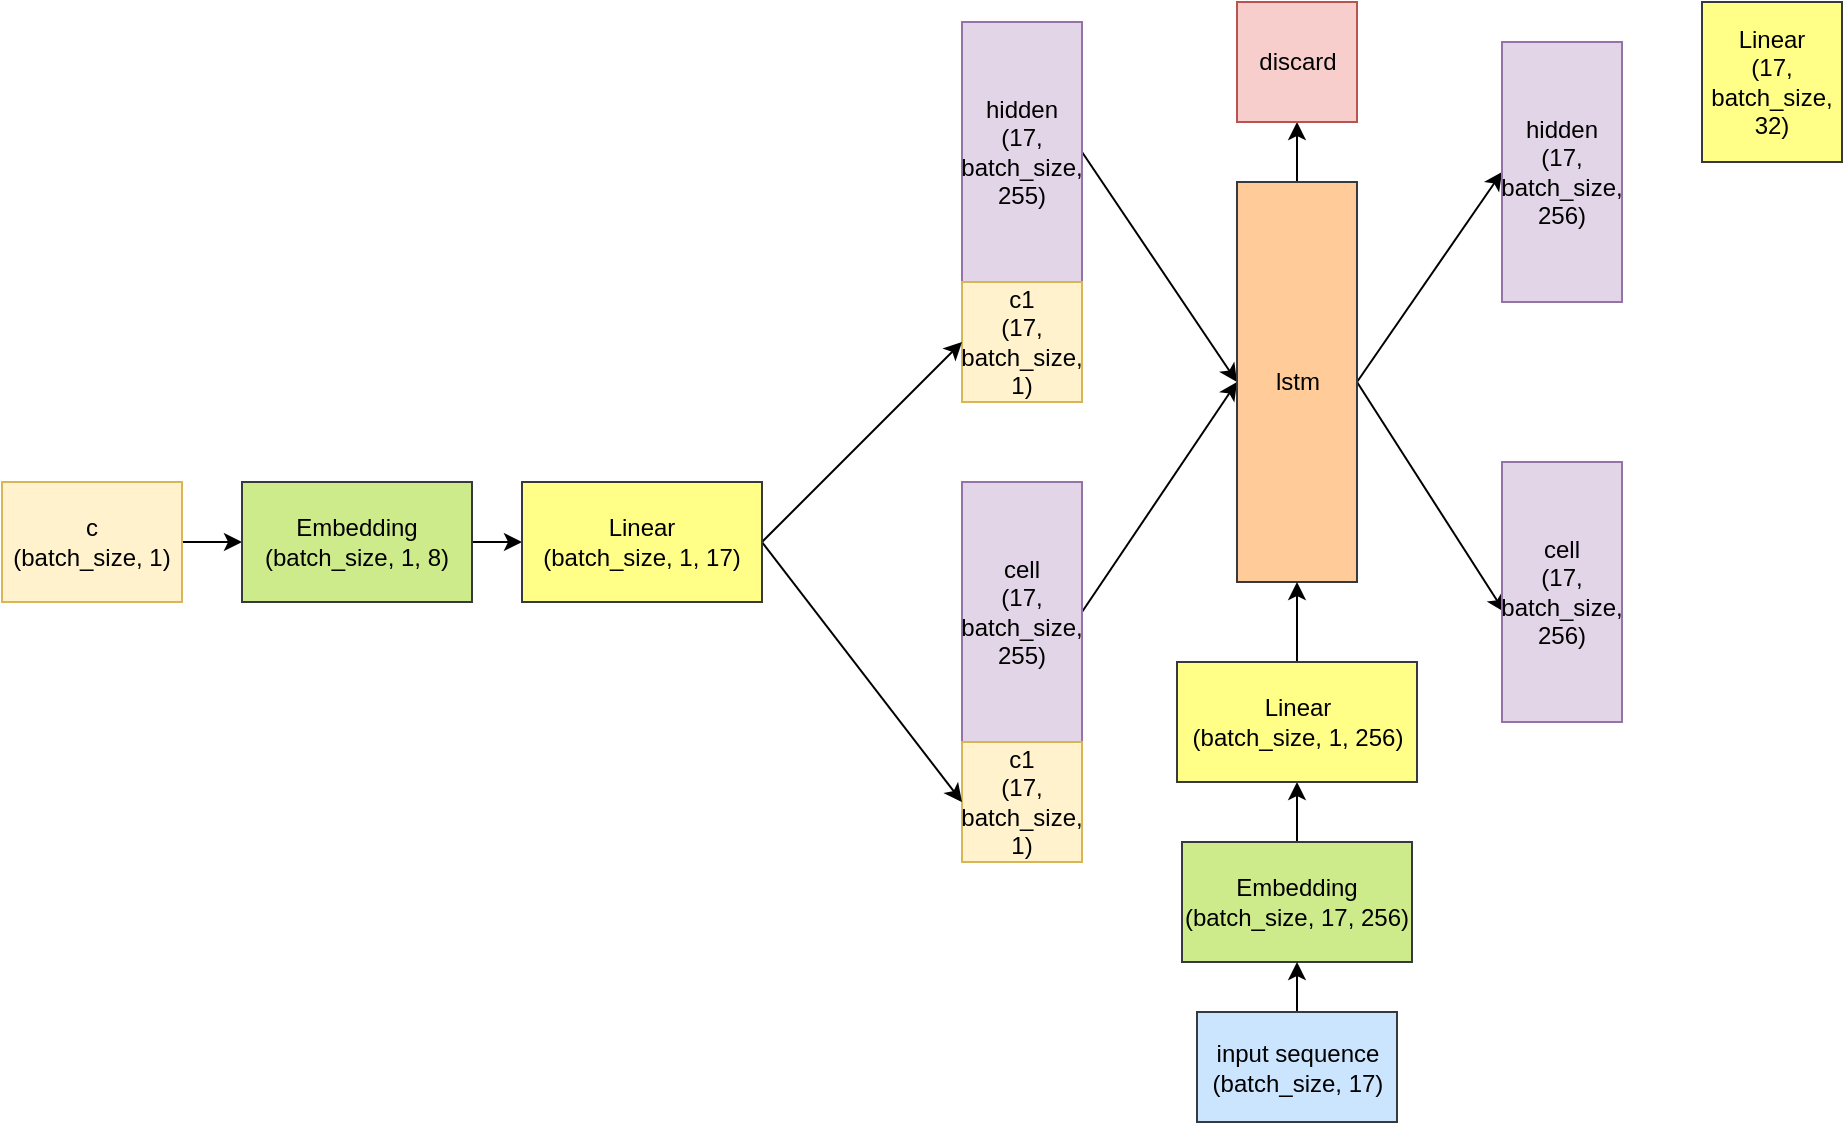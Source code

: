 <mxfile version="14.9.6" type="device"><diagram id="ovm2-yIHc0HJ-dSI8FUm" name="Page-1"><mxGraphModel dx="1046" dy="617" grid="1" gridSize="10" guides="1" tooltips="1" connect="1" arrows="1" fold="1" page="1" pageScale="1" pageWidth="3300" pageHeight="4681" math="0" shadow="0"><root><mxCell id="0"/><mxCell id="1" parent="0"/><mxCell id="JTy5BoeM-vIvz5yCHN8--6" style="rounded=0;orthogonalLoop=1;jettySize=auto;html=1;exitX=1;exitY=0.5;exitDx=0;exitDy=0;entryX=0;entryY=0.5;entryDx=0;entryDy=0;" edge="1" parent="1" source="JTy5BoeM-vIvz5yCHN8--1" target="JTy5BoeM-vIvz5yCHN8--5"><mxGeometry relative="1" as="geometry"/></mxCell><mxCell id="JTy5BoeM-vIvz5yCHN8--1" value="hidden&lt;br&gt;(17, batch_size, 255)" style="rounded=0;whiteSpace=wrap;html=1;fillColor=#e1d5e7;strokeColor=#9673a6;" vertex="1" parent="1"><mxGeometry x="530" y="110" width="60" height="130" as="geometry"/></mxCell><mxCell id="JTy5BoeM-vIvz5yCHN8--7" style="edgeStyle=none;rounded=0;orthogonalLoop=1;jettySize=auto;html=1;exitX=1;exitY=0.5;exitDx=0;exitDy=0;entryX=0;entryY=0.5;entryDx=0;entryDy=0;" edge="1" parent="1" source="JTy5BoeM-vIvz5yCHN8--2" target="JTy5BoeM-vIvz5yCHN8--5"><mxGeometry relative="1" as="geometry"/></mxCell><mxCell id="JTy5BoeM-vIvz5yCHN8--2" value="cell&lt;br&gt;(17, batch_size, 255)" style="rounded=0;whiteSpace=wrap;html=1;fillColor=#e1d5e7;strokeColor=#9673a6;" vertex="1" parent="1"><mxGeometry x="530" y="340" width="60" height="130" as="geometry"/></mxCell><mxCell id="JTy5BoeM-vIvz5yCHN8--3" value="c1&lt;br&gt;(17, batch_size, 1)" style="rounded=0;whiteSpace=wrap;html=1;fillColor=#fff2cc;strokeColor=#d6b656;" vertex="1" parent="1"><mxGeometry x="530" y="240" width="60" height="60" as="geometry"/></mxCell><mxCell id="JTy5BoeM-vIvz5yCHN8--4" value="c1&lt;br&gt;(17, batch_size, 1)" style="rounded=0;whiteSpace=wrap;html=1;fillColor=#fff2cc;strokeColor=#d6b656;" vertex="1" parent="1"><mxGeometry x="530" y="470" width="60" height="60" as="geometry"/></mxCell><mxCell id="JTy5BoeM-vIvz5yCHN8--94" style="edgeStyle=none;rounded=0;orthogonalLoop=1;jettySize=auto;html=1;exitX=0.5;exitY=0;exitDx=0;exitDy=0;entryX=0.5;entryY=1;entryDx=0;entryDy=0;" edge="1" parent="1" source="JTy5BoeM-vIvz5yCHN8--5" target="JTy5BoeM-vIvz5yCHN8--93"><mxGeometry relative="1" as="geometry"/></mxCell><mxCell id="JTy5BoeM-vIvz5yCHN8--97" style="edgeStyle=none;rounded=0;orthogonalLoop=1;jettySize=auto;html=1;exitX=1;exitY=0.5;exitDx=0;exitDy=0;entryX=0;entryY=0.5;entryDx=0;entryDy=0;" edge="1" parent="1" source="JTy5BoeM-vIvz5yCHN8--5" target="JTy5BoeM-vIvz5yCHN8--95"><mxGeometry relative="1" as="geometry"/></mxCell><mxCell id="JTy5BoeM-vIvz5yCHN8--98" style="edgeStyle=none;rounded=0;orthogonalLoop=1;jettySize=auto;html=1;exitX=1;exitY=0.5;exitDx=0;exitDy=0;entryX=0.02;entryY=0.577;entryDx=0;entryDy=0;entryPerimeter=0;" edge="1" parent="1" source="JTy5BoeM-vIvz5yCHN8--5" target="JTy5BoeM-vIvz5yCHN8--96"><mxGeometry relative="1" as="geometry"/></mxCell><mxCell id="JTy5BoeM-vIvz5yCHN8--5" value="lstm" style="rounded=0;whiteSpace=wrap;html=1;fillColor=#ffcc99;strokeColor=#36393d;" vertex="1" parent="1"><mxGeometry x="667.5" y="190" width="60" height="200" as="geometry"/></mxCell><mxCell id="JTy5BoeM-vIvz5yCHN8--14" style="edgeStyle=none;rounded=0;orthogonalLoop=1;jettySize=auto;html=1;exitX=0.5;exitY=0;exitDx=0;exitDy=0;entryX=0.5;entryY=1;entryDx=0;entryDy=0;" edge="1" parent="1" source="JTy5BoeM-vIvz5yCHN8--8" target="JTy5BoeM-vIvz5yCHN8--12"><mxGeometry relative="1" as="geometry"/></mxCell><mxCell id="JTy5BoeM-vIvz5yCHN8--8" value="Embedding&lt;br&gt;(batch_size, 17, 256)" style="rounded=0;whiteSpace=wrap;html=1;fillColor=#cdeb8b;strokeColor=#36393d;" vertex="1" parent="1"><mxGeometry x="640" y="520" width="115" height="60" as="geometry"/></mxCell><mxCell id="JTy5BoeM-vIvz5yCHN8--10" style="edgeStyle=none;rounded=0;orthogonalLoop=1;jettySize=auto;html=1;exitX=0.5;exitY=0;exitDx=0;exitDy=0;entryX=0.5;entryY=1;entryDx=0;entryDy=0;" edge="1" parent="1" source="JTy5BoeM-vIvz5yCHN8--9" target="JTy5BoeM-vIvz5yCHN8--8"><mxGeometry relative="1" as="geometry"/></mxCell><mxCell id="JTy5BoeM-vIvz5yCHN8--9" value="input sequence&lt;br&gt;(batch_size, 17)" style="rounded=0;whiteSpace=wrap;html=1;fillColor=#cce5ff;strokeColor=#36393d;" vertex="1" parent="1"><mxGeometry x="647.5" y="605" width="100" height="55" as="geometry"/></mxCell><mxCell id="JTy5BoeM-vIvz5yCHN8--15" style="edgeStyle=none;rounded=0;orthogonalLoop=1;jettySize=auto;html=1;exitX=0.5;exitY=0;exitDx=0;exitDy=0;entryX=0.5;entryY=1;entryDx=0;entryDy=0;" edge="1" parent="1" source="JTy5BoeM-vIvz5yCHN8--12" target="JTy5BoeM-vIvz5yCHN8--5"><mxGeometry relative="1" as="geometry"/></mxCell><mxCell id="JTy5BoeM-vIvz5yCHN8--12" value="Linear&lt;br&gt;(batch_size, 1, 256)" style="rounded=0;whiteSpace=wrap;html=1;fillColor=#ffff88;strokeColor=#36393d;" vertex="1" parent="1"><mxGeometry x="637.5" y="430" width="120" height="60" as="geometry"/></mxCell><mxCell id="JTy5BoeM-vIvz5yCHN8--22" style="edgeStyle=none;rounded=0;orthogonalLoop=1;jettySize=auto;html=1;exitX=1;exitY=0.5;exitDx=0;exitDy=0;entryX=0;entryY=0.5;entryDx=0;entryDy=0;" edge="1" parent="1" source="JTy5BoeM-vIvz5yCHN8--18" target="JTy5BoeM-vIvz5yCHN8--19"><mxGeometry relative="1" as="geometry"/></mxCell><mxCell id="JTy5BoeM-vIvz5yCHN8--18" value="c&lt;br&gt;(batch_size, 1)" style="rounded=0;whiteSpace=wrap;html=1;fillColor=#fff2cc;strokeColor=#d6b656;" vertex="1" parent="1"><mxGeometry x="50" y="340" width="90" height="60" as="geometry"/></mxCell><mxCell id="JTy5BoeM-vIvz5yCHN8--89" style="edgeStyle=none;rounded=0;orthogonalLoop=1;jettySize=auto;html=1;exitX=1;exitY=0.5;exitDx=0;exitDy=0;" edge="1" parent="1" source="JTy5BoeM-vIvz5yCHN8--19" target="JTy5BoeM-vIvz5yCHN8--88"><mxGeometry relative="1" as="geometry"/></mxCell><mxCell id="JTy5BoeM-vIvz5yCHN8--19" value="Embedding&lt;br&gt;(batch_size, 1, 8)" style="rounded=0;whiteSpace=wrap;html=1;fillColor=#cdeb8b;strokeColor=#36393d;" vertex="1" parent="1"><mxGeometry x="170" y="340" width="115" height="60" as="geometry"/></mxCell><mxCell id="JTy5BoeM-vIvz5yCHN8--21" style="edgeStyle=none;rounded=0;orthogonalLoop=1;jettySize=auto;html=1;exitX=1;exitY=0.25;exitDx=0;exitDy=0;" edge="1" parent="1" source="JTy5BoeM-vIvz5yCHN8--18" target="JTy5BoeM-vIvz5yCHN8--18"><mxGeometry relative="1" as="geometry"/></mxCell><mxCell id="JTy5BoeM-vIvz5yCHN8--90" style="edgeStyle=none;rounded=0;orthogonalLoop=1;jettySize=auto;html=1;exitX=1;exitY=0.5;exitDx=0;exitDy=0;entryX=0;entryY=0.5;entryDx=0;entryDy=0;" edge="1" parent="1" source="JTy5BoeM-vIvz5yCHN8--88" target="JTy5BoeM-vIvz5yCHN8--3"><mxGeometry relative="1" as="geometry"/></mxCell><mxCell id="JTy5BoeM-vIvz5yCHN8--91" style="edgeStyle=none;rounded=0;orthogonalLoop=1;jettySize=auto;html=1;exitX=1;exitY=0.5;exitDx=0;exitDy=0;entryX=0;entryY=0.5;entryDx=0;entryDy=0;" edge="1" parent="1" source="JTy5BoeM-vIvz5yCHN8--88" target="JTy5BoeM-vIvz5yCHN8--4"><mxGeometry relative="1" as="geometry"/></mxCell><mxCell id="JTy5BoeM-vIvz5yCHN8--88" value="Linear&lt;br&gt;(batch_size, 1, 17)" style="rounded=0;whiteSpace=wrap;html=1;fillColor=#ffff88;strokeColor=#36393d;" vertex="1" parent="1"><mxGeometry x="310" y="340" width="120" height="60" as="geometry"/></mxCell><mxCell id="JTy5BoeM-vIvz5yCHN8--93" value="discard" style="rounded=0;whiteSpace=wrap;html=1;fillColor=#f8cecc;strokeColor=#b85450;" vertex="1" parent="1"><mxGeometry x="667.5" y="100" width="60" height="60" as="geometry"/></mxCell><mxCell id="JTy5BoeM-vIvz5yCHN8--95" value="hidden&lt;br&gt;(17, batch_size, 256)" style="rounded=0;whiteSpace=wrap;html=1;fillColor=#e1d5e7;strokeColor=#9673a6;" vertex="1" parent="1"><mxGeometry x="800" y="120" width="60" height="130" as="geometry"/></mxCell><mxCell id="JTy5BoeM-vIvz5yCHN8--96" value="cell&lt;br&gt;(17, batch_size, 256)" style="rounded=0;whiteSpace=wrap;html=1;fillColor=#e1d5e7;strokeColor=#9673a6;" vertex="1" parent="1"><mxGeometry x="800" y="330" width="60" height="130" as="geometry"/></mxCell><mxCell id="JTy5BoeM-vIvz5yCHN8--103" value="Linear&lt;br&gt;(17, batch_size, 32)" style="rounded=0;whiteSpace=wrap;html=1;fillColor=#ffff88;strokeColor=#36393d;" vertex="1" parent="1"><mxGeometry x="900" y="100" width="70" height="80" as="geometry"/></mxCell></root></mxGraphModel></diagram></mxfile>